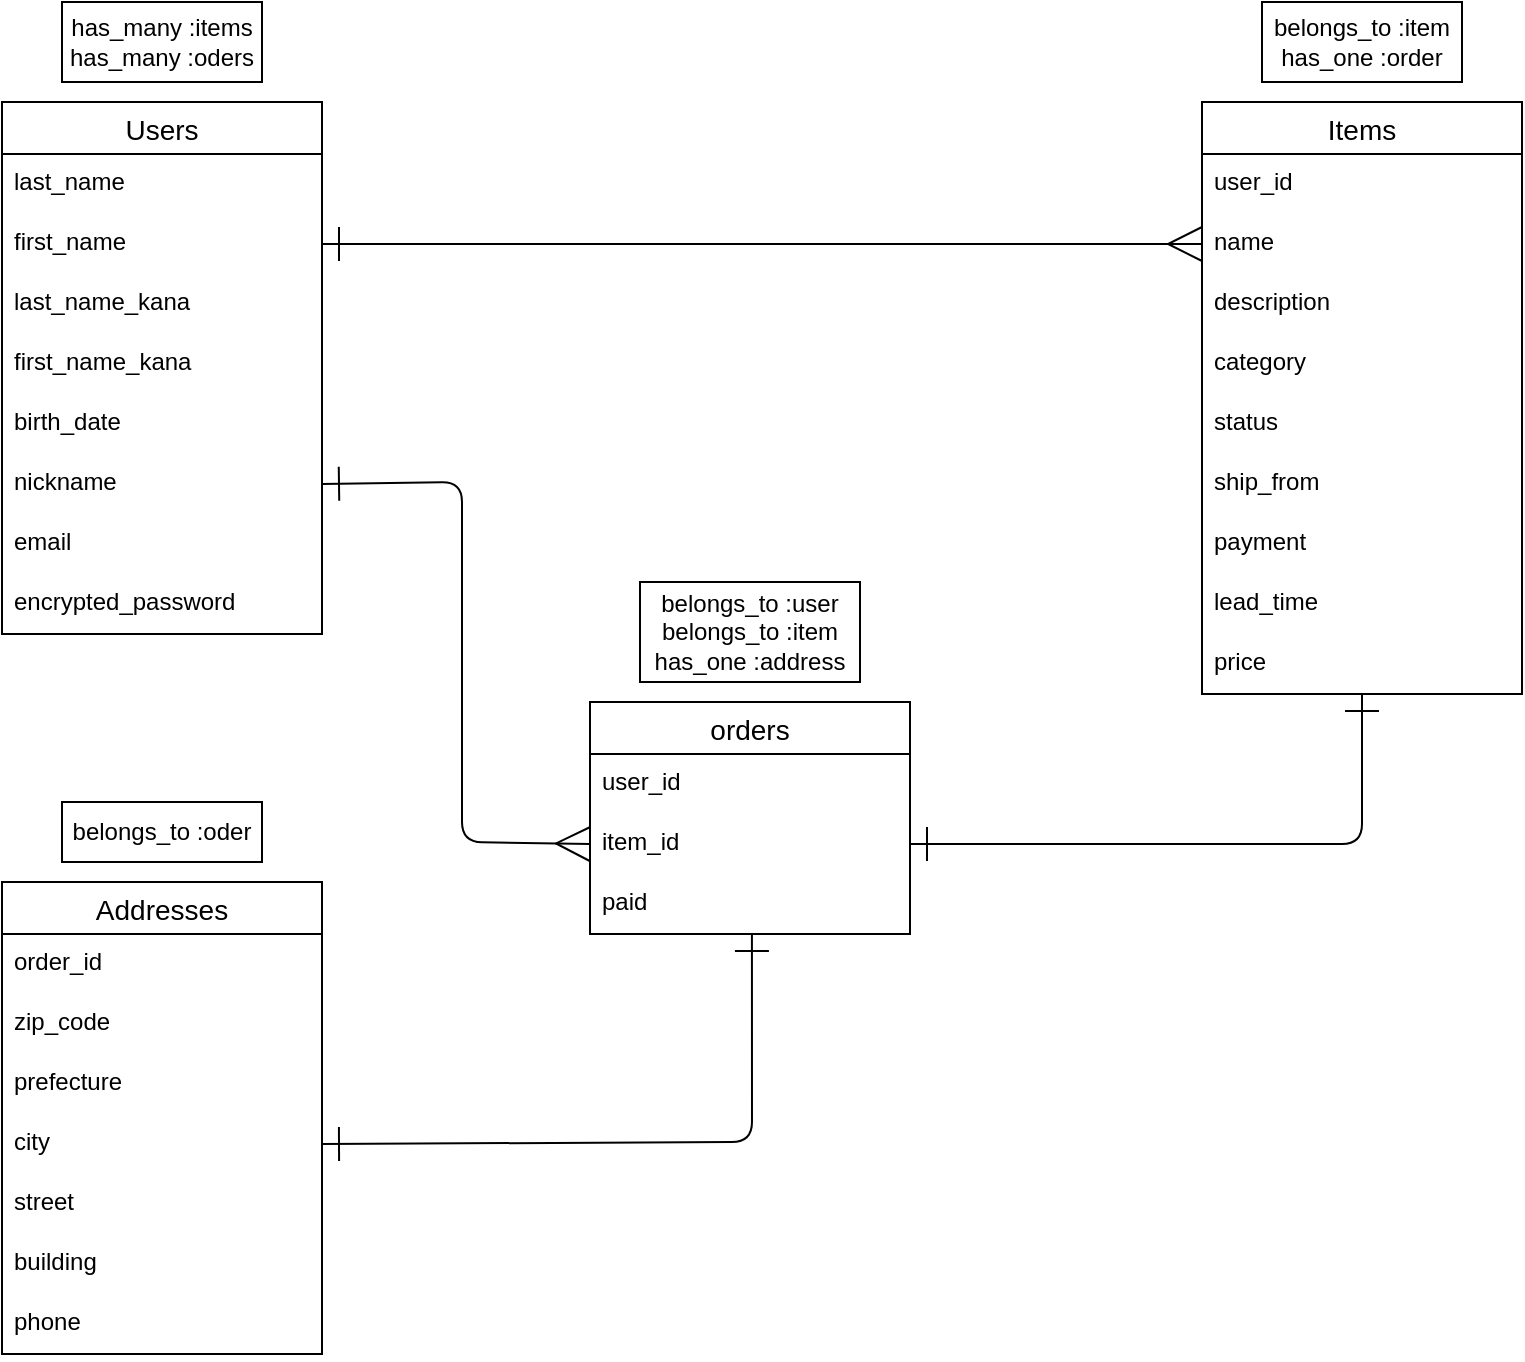 <mxfile>
    <diagram id="8CImsYzmCjjrLEt7REA8" name="ページ1">
        <mxGraphModel dx="1120" dy="809" grid="1" gridSize="10" guides="1" tooltips="1" connect="1" arrows="1" fold="1" page="1" pageScale="1" pageWidth="827" pageHeight="1169" math="0" shadow="0">
            <root>
                <mxCell id="0"/>
                <mxCell id="1" parent="0"/>
                <mxCell id="hFkhZfMj9BTnbs5TOg30-55" style="edgeStyle=none;html=1;fontColor=#FFFFFF;startArrow=ERone;startFill=0;endArrow=ERone;endFill=0;startSize=15;endSize=15;entryX=1;entryY=0.5;entryDx=0;entryDy=0;" edge="1" parent="1" source="hFkhZfMj9BTnbs5TOg30-5" target="hFkhZfMj9BTnbs5TOg30-49">
                    <mxGeometry relative="1" as="geometry">
                        <mxPoint x="560" y="410" as="targetPoint"/>
                        <Array as="points">
                            <mxPoint x="720" y="431"/>
                        </Array>
                    </mxGeometry>
                </mxCell>
                <mxCell id="hFkhZfMj9BTnbs5TOg30-5" value="Items" style="swimlane;fontStyle=0;childLayout=stackLayout;horizontal=1;startSize=26;horizontalStack=0;resizeParent=1;resizeParentMax=0;resizeLast=0;collapsible=1;marginBottom=0;align=center;fontSize=14;" vertex="1" parent="1">
                    <mxGeometry x="640" y="60" width="160" height="296" as="geometry">
                        <mxRectangle x="570" y="200" width="70" height="30" as="alternateBounds"/>
                    </mxGeometry>
                </mxCell>
                <mxCell id="hFkhZfMj9BTnbs5TOg30-38" value="user_id" style="text;strokeColor=none;fillColor=none;spacingLeft=4;spacingRight=4;overflow=hidden;rotatable=0;points=[[0,0.5],[1,0.5]];portConstraint=eastwest;fontSize=12;" vertex="1" parent="hFkhZfMj9BTnbs5TOg30-5">
                    <mxGeometry y="26" width="160" height="30" as="geometry"/>
                </mxCell>
                <mxCell id="hFkhZfMj9BTnbs5TOg30-6" value="name" style="text;strokeColor=none;fillColor=none;spacingLeft=4;spacingRight=4;overflow=hidden;rotatable=0;points=[[0,0.5],[1,0.5]];portConstraint=eastwest;fontSize=12;" vertex="1" parent="hFkhZfMj9BTnbs5TOg30-5">
                    <mxGeometry y="56" width="160" height="30" as="geometry"/>
                </mxCell>
                <mxCell id="hFkhZfMj9BTnbs5TOg30-7" value="description" style="text;strokeColor=none;fillColor=none;spacingLeft=4;spacingRight=4;overflow=hidden;rotatable=0;points=[[0,0.5],[1,0.5]];portConstraint=eastwest;fontSize=12;" vertex="1" parent="hFkhZfMj9BTnbs5TOg30-5">
                    <mxGeometry y="86" width="160" height="30" as="geometry"/>
                </mxCell>
                <mxCell id="hFkhZfMj9BTnbs5TOg30-8" value="category" style="text;strokeColor=none;fillColor=none;spacingLeft=4;spacingRight=4;overflow=hidden;rotatable=0;points=[[0,0.5],[1,0.5]];portConstraint=eastwest;fontSize=12;" vertex="1" parent="hFkhZfMj9BTnbs5TOg30-5">
                    <mxGeometry y="116" width="160" height="30" as="geometry"/>
                </mxCell>
                <mxCell id="hFkhZfMj9BTnbs5TOg30-19" value="status" style="text;strokeColor=none;fillColor=none;spacingLeft=4;spacingRight=4;overflow=hidden;rotatable=0;points=[[0,0.5],[1,0.5]];portConstraint=eastwest;fontSize=12;" vertex="1" parent="hFkhZfMj9BTnbs5TOg30-5">
                    <mxGeometry y="146" width="160" height="30" as="geometry"/>
                </mxCell>
                <mxCell id="hFkhZfMj9BTnbs5TOg30-20" value="ship_from" style="text;strokeColor=none;fillColor=none;spacingLeft=4;spacingRight=4;overflow=hidden;rotatable=0;points=[[0,0.5],[1,0.5]];portConstraint=eastwest;fontSize=12;" vertex="1" parent="hFkhZfMj9BTnbs5TOg30-5">
                    <mxGeometry y="176" width="160" height="30" as="geometry"/>
                </mxCell>
                <mxCell id="hFkhZfMj9BTnbs5TOg30-21" value="payment" style="text;strokeColor=none;fillColor=none;spacingLeft=4;spacingRight=4;overflow=hidden;rotatable=0;points=[[0,0.5],[1,0.5]];portConstraint=eastwest;fontSize=12;" vertex="1" parent="hFkhZfMj9BTnbs5TOg30-5">
                    <mxGeometry y="206" width="160" height="30" as="geometry"/>
                </mxCell>
                <mxCell id="hFkhZfMj9BTnbs5TOg30-22" value="lead_time" style="text;strokeColor=none;fillColor=none;spacingLeft=4;spacingRight=4;overflow=hidden;rotatable=0;points=[[0,0.5],[1,0.5]];portConstraint=eastwest;fontSize=12;" vertex="1" parent="hFkhZfMj9BTnbs5TOg30-5">
                    <mxGeometry y="236" width="160" height="30" as="geometry"/>
                </mxCell>
                <mxCell id="hFkhZfMj9BTnbs5TOg30-23" value="price" style="text;strokeColor=none;fillColor=none;spacingLeft=4;spacingRight=4;overflow=hidden;rotatable=0;points=[[0,0.5],[1,0.5]];portConstraint=eastwest;fontSize=12;" vertex="1" parent="hFkhZfMj9BTnbs5TOg30-5">
                    <mxGeometry y="266" width="160" height="30" as="geometry"/>
                </mxCell>
                <mxCell id="hFkhZfMj9BTnbs5TOg30-9" value="Addresses" style="swimlane;fontStyle=0;childLayout=stackLayout;horizontal=1;startSize=26;horizontalStack=0;resizeParent=1;resizeParentMax=0;resizeLast=0;collapsible=1;marginBottom=0;align=center;fontSize=14;" vertex="1" parent="1">
                    <mxGeometry x="40" y="450" width="160" height="236" as="geometry"/>
                </mxCell>
                <mxCell id="hFkhZfMj9BTnbs5TOg30-40" value="order_id" style="text;strokeColor=none;fillColor=none;spacingLeft=4;spacingRight=4;overflow=hidden;rotatable=0;points=[[0,0.5],[1,0.5]];portConstraint=eastwest;fontSize=12;" vertex="1" parent="hFkhZfMj9BTnbs5TOg30-9">
                    <mxGeometry y="26" width="160" height="30" as="geometry"/>
                </mxCell>
                <mxCell id="hFkhZfMj9BTnbs5TOg30-10" value="zip_code" style="text;strokeColor=none;fillColor=none;spacingLeft=4;spacingRight=4;overflow=hidden;rotatable=0;points=[[0,0.5],[1,0.5]];portConstraint=eastwest;fontSize=12;" vertex="1" parent="hFkhZfMj9BTnbs5TOg30-9">
                    <mxGeometry y="56" width="160" height="30" as="geometry"/>
                </mxCell>
                <mxCell id="hFkhZfMj9BTnbs5TOg30-11" value="prefecture" style="text;strokeColor=none;fillColor=none;spacingLeft=4;spacingRight=4;overflow=hidden;rotatable=0;points=[[0,0.5],[1,0.5]];portConstraint=eastwest;fontSize=12;" vertex="1" parent="hFkhZfMj9BTnbs5TOg30-9">
                    <mxGeometry y="86" width="160" height="30" as="geometry"/>
                </mxCell>
                <mxCell id="hFkhZfMj9BTnbs5TOg30-12" value="city" style="text;strokeColor=none;fillColor=none;spacingLeft=4;spacingRight=4;overflow=hidden;rotatable=0;points=[[0,0.5],[1,0.5]];portConstraint=eastwest;fontSize=12;" vertex="1" parent="hFkhZfMj9BTnbs5TOg30-9">
                    <mxGeometry y="116" width="160" height="30" as="geometry"/>
                </mxCell>
                <mxCell id="hFkhZfMj9BTnbs5TOg30-24" value="street" style="text;strokeColor=none;fillColor=none;spacingLeft=4;spacingRight=4;overflow=hidden;rotatable=0;points=[[0,0.5],[1,0.5]];portConstraint=eastwest;fontSize=12;" vertex="1" parent="hFkhZfMj9BTnbs5TOg30-9">
                    <mxGeometry y="146" width="160" height="30" as="geometry"/>
                </mxCell>
                <mxCell id="hFkhZfMj9BTnbs5TOg30-25" value="building" style="text;strokeColor=none;fillColor=none;spacingLeft=4;spacingRight=4;overflow=hidden;rotatable=0;points=[[0,0.5],[1,0.5]];portConstraint=eastwest;fontSize=12;" vertex="1" parent="hFkhZfMj9BTnbs5TOg30-9">
                    <mxGeometry y="176" width="160" height="30" as="geometry"/>
                </mxCell>
                <mxCell id="hFkhZfMj9BTnbs5TOg30-26" value="phone" style="text;strokeColor=none;fillColor=none;spacingLeft=4;spacingRight=4;overflow=hidden;rotatable=0;points=[[0,0.5],[1,0.5]];portConstraint=eastwest;fontSize=12;" vertex="1" parent="hFkhZfMj9BTnbs5TOg30-9">
                    <mxGeometry y="206" width="160" height="30" as="geometry"/>
                </mxCell>
                <mxCell id="hFkhZfMj9BTnbs5TOg30-1" value="Users" style="swimlane;fontStyle=0;childLayout=stackLayout;horizontal=1;startSize=26;horizontalStack=0;resizeParent=1;resizeParentMax=0;resizeLast=0;collapsible=1;marginBottom=0;align=center;fontSize=14;" vertex="1" parent="1">
                    <mxGeometry x="40" y="60" width="160" height="266" as="geometry"/>
                </mxCell>
                <mxCell id="hFkhZfMj9BTnbs5TOg30-46" value="last_name" style="text;strokeColor=none;fillColor=none;spacingLeft=4;spacingRight=4;overflow=hidden;rotatable=0;points=[[0,0.5],[1,0.5]];portConstraint=eastwest;fontSize=12;" vertex="1" parent="hFkhZfMj9BTnbs5TOg30-1">
                    <mxGeometry y="26" width="160" height="30" as="geometry"/>
                </mxCell>
                <mxCell id="hFkhZfMj9BTnbs5TOg30-45" value="first_name" style="text;strokeColor=none;fillColor=none;spacingLeft=4;spacingRight=4;overflow=hidden;rotatable=0;points=[[0,0.5],[1,0.5]];portConstraint=eastwest;fontSize=12;" vertex="1" parent="hFkhZfMj9BTnbs5TOg30-1">
                    <mxGeometry y="56" width="160" height="30" as="geometry"/>
                </mxCell>
                <mxCell id="hFkhZfMj9BTnbs5TOg30-44" value="last_name_kana" style="text;strokeColor=none;fillColor=none;spacingLeft=4;spacingRight=4;overflow=hidden;rotatable=0;points=[[0,0.5],[1,0.5]];portConstraint=eastwest;fontSize=12;" vertex="1" parent="hFkhZfMj9BTnbs5TOg30-1">
                    <mxGeometry y="86" width="160" height="30" as="geometry"/>
                </mxCell>
                <mxCell id="hFkhZfMj9BTnbs5TOg30-43" value="first_name_kana" style="text;strokeColor=none;fillColor=none;spacingLeft=4;spacingRight=4;overflow=hidden;rotatable=0;points=[[0,0.5],[1,0.5]];portConstraint=eastwest;fontSize=12;" vertex="1" parent="hFkhZfMj9BTnbs5TOg30-1">
                    <mxGeometry y="116" width="160" height="30" as="geometry"/>
                </mxCell>
                <mxCell id="hFkhZfMj9BTnbs5TOg30-42" value="birth_date" style="text;strokeColor=none;fillColor=none;spacingLeft=4;spacingRight=4;overflow=hidden;rotatable=0;points=[[0,0.5],[1,0.5]];portConstraint=eastwest;fontSize=12;" vertex="1" parent="hFkhZfMj9BTnbs5TOg30-1">
                    <mxGeometry y="146" width="160" height="30" as="geometry"/>
                </mxCell>
                <mxCell id="hFkhZfMj9BTnbs5TOg30-2" value="nickname" style="text;strokeColor=none;fillColor=none;spacingLeft=4;spacingRight=4;overflow=hidden;rotatable=0;points=[[0,0.5],[1,0.5]];portConstraint=eastwest;fontSize=12;" vertex="1" parent="hFkhZfMj9BTnbs5TOg30-1">
                    <mxGeometry y="176" width="160" height="30" as="geometry"/>
                </mxCell>
                <mxCell id="hFkhZfMj9BTnbs5TOg30-3" value="email" style="text;strokeColor=none;fillColor=none;spacingLeft=4;spacingRight=4;overflow=hidden;rotatable=0;points=[[0,0.5],[1,0.5]];portConstraint=eastwest;fontSize=12;" vertex="1" parent="hFkhZfMj9BTnbs5TOg30-1">
                    <mxGeometry y="206" width="160" height="30" as="geometry"/>
                </mxCell>
                <mxCell id="hFkhZfMj9BTnbs5TOg30-4" value="encrypted_password" style="text;strokeColor=none;fillColor=none;spacingLeft=4;spacingRight=4;overflow=hidden;rotatable=0;points=[[0,0.5],[1,0.5]];portConstraint=eastwest;fontSize=12;" vertex="1" parent="hFkhZfMj9BTnbs5TOg30-1">
                    <mxGeometry y="236" width="160" height="30" as="geometry"/>
                </mxCell>
                <mxCell id="hFkhZfMj9BTnbs5TOg30-30" style="edgeStyle=none;html=1;entryX=0;entryY=0.5;entryDx=0;entryDy=0;endArrow=ERmany;endFill=0;startArrow=ERone;startFill=0;endSize=15;startSize=15;exitX=1;exitY=0.5;exitDx=0;exitDy=0;" edge="1" parent="1" source="hFkhZfMj9BTnbs5TOg30-45" target="hFkhZfMj9BTnbs5TOg30-6">
                    <mxGeometry relative="1" as="geometry">
                        <mxPoint x="571" y="151" as="targetPoint"/>
                        <mxPoint x="257" y="151" as="sourcePoint"/>
                        <Array as="points"/>
                    </mxGeometry>
                </mxCell>
                <mxCell id="hFkhZfMj9BTnbs5TOg30-31" style="edgeStyle=none;html=1;entryX=1;entryY=0.5;entryDx=0;entryDy=0;endArrow=ERone;endFill=0;startArrow=ERone;startFill=0;endSize=15;startSize=15;exitX=0.506;exitY=1;exitDx=0;exitDy=0;exitPerimeter=0;" edge="1" parent="1" source="hFkhZfMj9BTnbs5TOg30-50" target="hFkhZfMj9BTnbs5TOg30-12">
                    <mxGeometry relative="1" as="geometry">
                        <mxPoint x="494" y="530" as="targetPoint"/>
                        <mxPoint x="680" y="377.01" as="sourcePoint"/>
                        <Array as="points">
                            <mxPoint x="415" y="580"/>
                        </Array>
                    </mxGeometry>
                </mxCell>
                <mxCell id="hFkhZfMj9BTnbs5TOg30-35" value="has_many :items&lt;br&gt;has_many :oders" style="whiteSpace=wrap;html=1;align=center;" vertex="1" parent="1">
                    <mxGeometry x="70" y="10" width="100" height="40" as="geometry"/>
                </mxCell>
                <mxCell id="hFkhZfMj9BTnbs5TOg30-36" value="belongs_to :item&lt;br&gt;has_one :order" style="whiteSpace=wrap;html=1;align=center;" vertex="1" parent="1">
                    <mxGeometry x="670" y="10" width="100" height="40" as="geometry"/>
                </mxCell>
                <mxCell id="hFkhZfMj9BTnbs5TOg30-37" value="belongs_to :oder&lt;span style=&quot;color: rgba(0, 0, 0, 0); font-family: monospace; font-size: 0px; text-align: start;&quot;&gt;%3CmxGraphModel%3E%3Croot%3E%3CmxCell%20id%3D%220%22%2F%3E%3CmxCell%20id%3D%221%22%20parent%3D%220%22%2F%3E%3CmxCell%20id%3D%222%22%20value%3D%22has_many%20%3Aitems%26lt%3Bbr%26gt%3Bhas_many%20%3Aoders%22%20style%3D%22whiteSpace%3Dwrap%3Bhtml%3D1%3Balign%3Dcenter%3B%22%20vertex%3D%221%22%20parent%3D%221%22%3E%3CmxGeometry%20x%3D%22110%22%20y%3D%2230%22%20width%3D%22100%22%20height%3D%2240%22%20as%3D%22geometry%22%2F%3E%3C%2FmxCell%3E%3C%2Froot%3E%3C%2FmxGraphModel%3E&lt;/span&gt;&lt;span style=&quot;color: rgba(0, 0, 0, 0); font-family: monospace; font-size: 0px; text-align: start;&quot;&gt;%3CmxGraphModel%3E%3Croot%3E%3CmxCell%20id%3D%220%22%2F%3E%3CmxCell%20id%3D%221%22%20parent%3D%220%22%2F%3E%3CmxCell%20id%3D%222%22%20value%3D%22has_many%20%3Aitems%26lt%3Bbr%26gt%3Bhas_many%20%3Aoders%22%20style%3D%22whiteSpace%3Dwrap%3Bhtml%3D1%3Balign%3Dcenter%3B%22%20vertex%3D%221%22%20parent%3D%221%22%3E%3CmxGeometry%20x%3D%22110%22%20y%3D%2230%22%20width%3D%22100%22%20height%3D%2240%22%20as%3D%22geometry%22%2F%3E%3C%2FmxCell%3E%3C%2Froot%3E%3C%2FmxGraphModel%3E&lt;/span&gt;" style="whiteSpace=wrap;html=1;align=center;" vertex="1" parent="1">
                    <mxGeometry x="70" y="410" width="100" height="30" as="geometry"/>
                </mxCell>
                <mxCell id="hFkhZfMj9BTnbs5TOg30-47" value="orders" style="swimlane;fontStyle=0;childLayout=stackLayout;horizontal=1;startSize=26;horizontalStack=0;resizeParent=1;resizeParentMax=0;resizeLast=0;collapsible=1;marginBottom=0;align=center;fontSize=14;" vertex="1" parent="1">
                    <mxGeometry x="334" y="360" width="160" height="116" as="geometry"/>
                </mxCell>
                <mxCell id="hFkhZfMj9BTnbs5TOg30-48" value="user_id" style="text;strokeColor=none;fillColor=none;spacingLeft=4;spacingRight=4;overflow=hidden;rotatable=0;points=[[0,0.5],[1,0.5]];portConstraint=eastwest;fontSize=12;" vertex="1" parent="hFkhZfMj9BTnbs5TOg30-47">
                    <mxGeometry y="26" width="160" height="30" as="geometry"/>
                </mxCell>
                <mxCell id="hFkhZfMj9BTnbs5TOg30-49" value="item_id" style="text;strokeColor=none;fillColor=none;spacingLeft=4;spacingRight=4;overflow=hidden;rotatable=0;points=[[0,0.5],[1,0.5]];portConstraint=eastwest;fontSize=12;" vertex="1" parent="hFkhZfMj9BTnbs5TOg30-47">
                    <mxGeometry y="56" width="160" height="30" as="geometry"/>
                </mxCell>
                <mxCell id="hFkhZfMj9BTnbs5TOg30-50" value="paid" style="text;strokeColor=none;fillColor=none;spacingLeft=4;spacingRight=4;overflow=hidden;rotatable=0;points=[[0,0.5],[1,0.5]];portConstraint=eastwest;fontSize=12;" vertex="1" parent="hFkhZfMj9BTnbs5TOg30-47">
                    <mxGeometry y="86" width="160" height="30" as="geometry"/>
                </mxCell>
                <mxCell id="hFkhZfMj9BTnbs5TOg30-51" value="belongs_to :user&lt;br&gt;belongs_to :item&lt;br&gt;has_one :address&lt;span style=&quot;color: rgba(0, 0, 0, 0); font-family: monospace; font-size: 0px; text-align: start;&quot;&gt;%3CmxGraphModel%3E%3Croot%3E%3CmxCell%20id%3D%220%22%2F%3E%3CmxCell%20id%3D%221%22%20parent%3D%220%22%2F%3E%3CmxCell%20id%3D%222%22%20value%3D%22has_many%20%3Aitems%26lt%3Bbr%26gt%3Bhas_many%20%3Aoders%22%20style%3D%22whiteSpace%3Dwrap%3Bhtml%3D1%3Balign%3Dcenter%3B%22%20vertex%3D%221%22%20parent%3D%221%22%3E%3CmxGeometry%20x%3D%22110%22%20y%3D%2230%22%20width%3D%22100%22%20height%3D%2240%22%20as%3D%22geometry%22%2F%3E%3C%2FmxCell%3E%3C%2Froot%3E%3C%2FmxGra&lt;/span&gt;" style="whiteSpace=wrap;html=1;align=center;" vertex="1" parent="1">
                    <mxGeometry x="359" y="300" width="110" height="50" as="geometry"/>
                </mxCell>
                <mxCell id="hFkhZfMj9BTnbs5TOg30-52" style="edgeStyle=none;html=1;exitX=1;exitY=0.5;exitDx=0;exitDy=0;entryX=0;entryY=0.5;entryDx=0;entryDy=0;fontColor=#FFFFFF;startArrow=ERone;startFill=0;endArrow=ERmany;endFill=0;startSize=15;endSize=15;" edge="1" parent="1" source="hFkhZfMj9BTnbs5TOg30-2" target="hFkhZfMj9BTnbs5TOg30-49">
                    <mxGeometry relative="1" as="geometry">
                        <Array as="points">
                            <mxPoint x="270" y="250"/>
                            <mxPoint x="270" y="430"/>
                        </Array>
                    </mxGeometry>
                </mxCell>
            </root>
        </mxGraphModel>
    </diagram>
</mxfile>